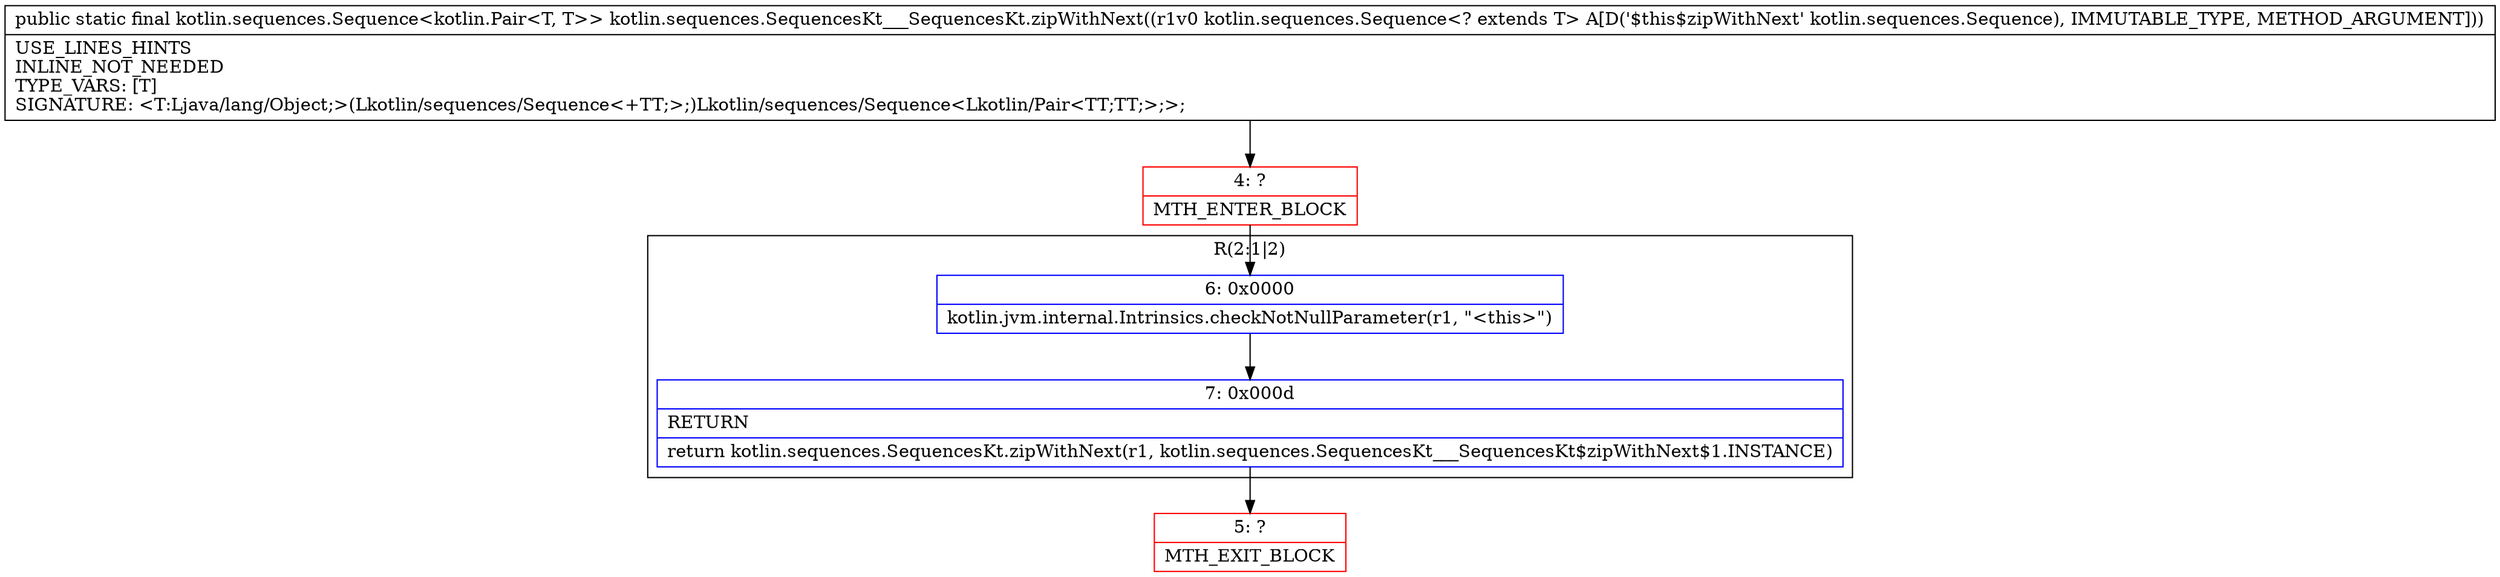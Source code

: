 digraph "CFG forkotlin.sequences.SequencesKt___SequencesKt.zipWithNext(Lkotlin\/sequences\/Sequence;)Lkotlin\/sequences\/Sequence;" {
subgraph cluster_Region_1472058838 {
label = "R(2:1|2)";
node [shape=record,color=blue];
Node_6 [shape=record,label="{6\:\ 0x0000|kotlin.jvm.internal.Intrinsics.checkNotNullParameter(r1, \"\<this\>\")\l}"];
Node_7 [shape=record,label="{7\:\ 0x000d|RETURN\l|return kotlin.sequences.SequencesKt.zipWithNext(r1, kotlin.sequences.SequencesKt___SequencesKt$zipWithNext$1.INSTANCE)\l}"];
}
Node_4 [shape=record,color=red,label="{4\:\ ?|MTH_ENTER_BLOCK\l}"];
Node_5 [shape=record,color=red,label="{5\:\ ?|MTH_EXIT_BLOCK\l}"];
MethodNode[shape=record,label="{public static final kotlin.sequences.Sequence\<kotlin.Pair\<T, T\>\> kotlin.sequences.SequencesKt___SequencesKt.zipWithNext((r1v0 kotlin.sequences.Sequence\<? extends T\> A[D('$this$zipWithNext' kotlin.sequences.Sequence), IMMUTABLE_TYPE, METHOD_ARGUMENT]))  | USE_LINES_HINTS\lINLINE_NOT_NEEDED\lTYPE_VARS: [T]\lSIGNATURE: \<T:Ljava\/lang\/Object;\>(Lkotlin\/sequences\/Sequence\<+TT;\>;)Lkotlin\/sequences\/Sequence\<Lkotlin\/Pair\<TT;TT;\>;\>;\l}"];
MethodNode -> Node_4;Node_6 -> Node_7;
Node_7 -> Node_5;
Node_4 -> Node_6;
}


